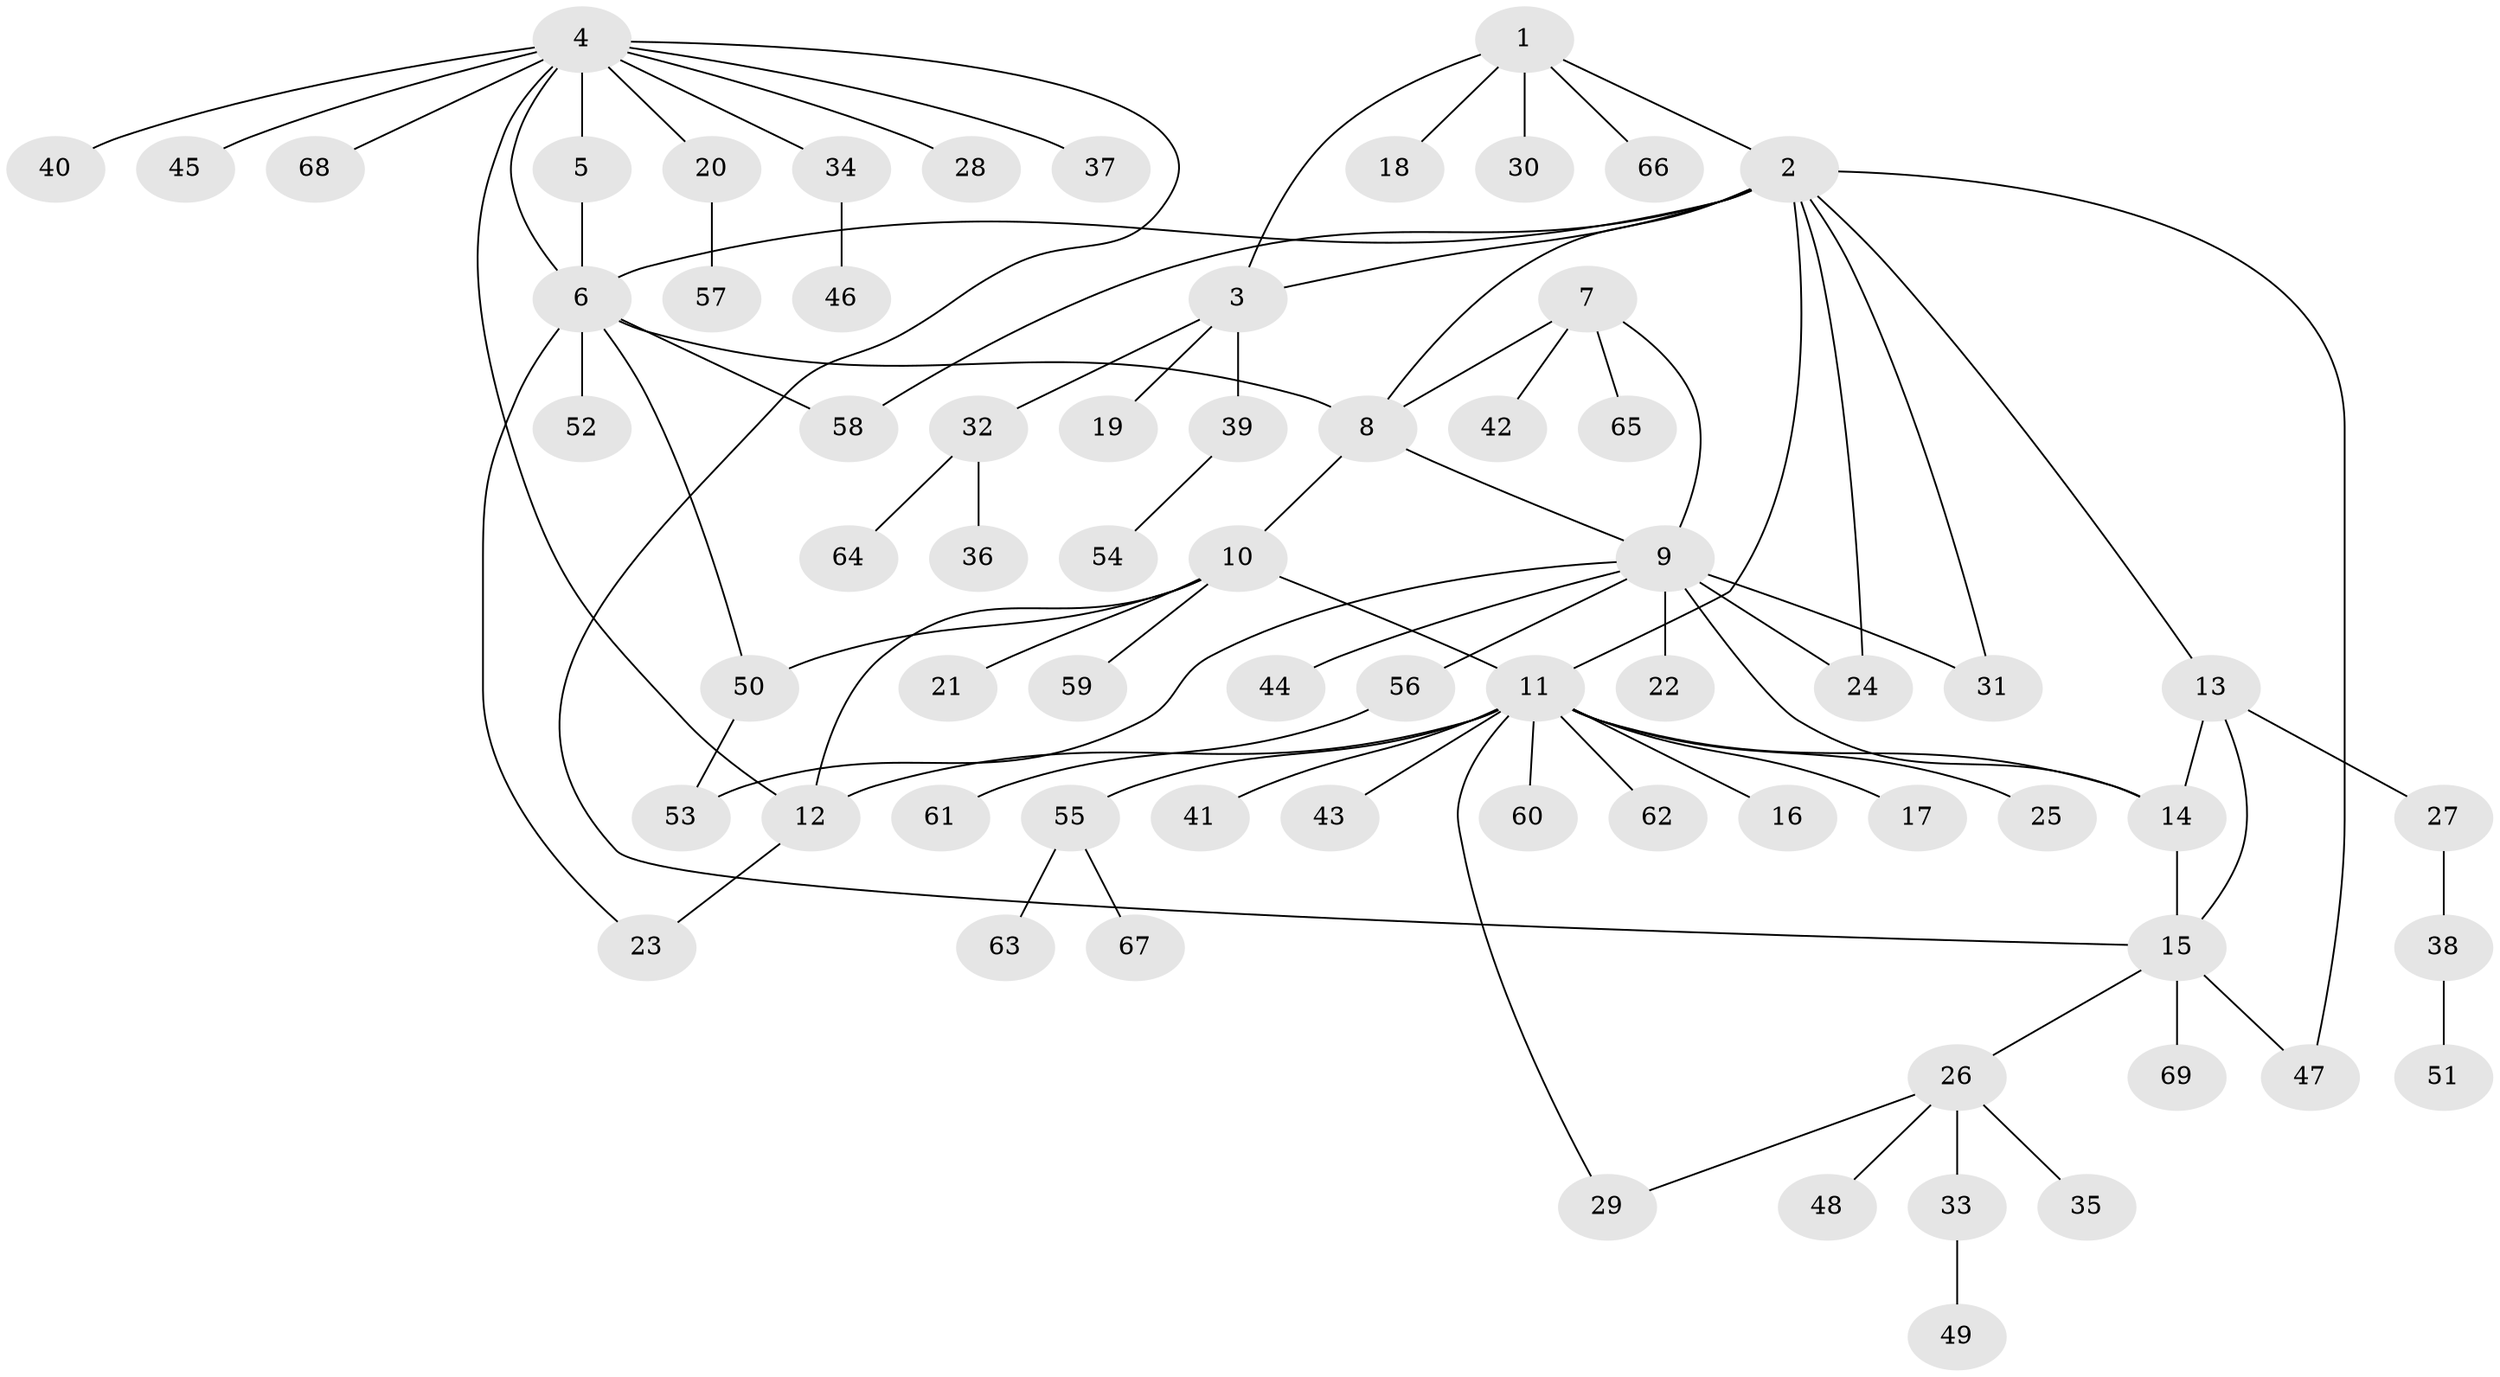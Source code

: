 // coarse degree distribution, {7: 0.04878048780487805, 11: 0.04878048780487805, 5: 0.024390243902439025, 8: 0.04878048780487805, 4: 0.024390243902439025, 1: 0.6829268292682927, 2: 0.0975609756097561, 3: 0.024390243902439025}
// Generated by graph-tools (version 1.1) at 2025/58/03/04/25 21:58:38]
// undirected, 69 vertices, 87 edges
graph export_dot {
graph [start="1"]
  node [color=gray90,style=filled];
  1;
  2;
  3;
  4;
  5;
  6;
  7;
  8;
  9;
  10;
  11;
  12;
  13;
  14;
  15;
  16;
  17;
  18;
  19;
  20;
  21;
  22;
  23;
  24;
  25;
  26;
  27;
  28;
  29;
  30;
  31;
  32;
  33;
  34;
  35;
  36;
  37;
  38;
  39;
  40;
  41;
  42;
  43;
  44;
  45;
  46;
  47;
  48;
  49;
  50;
  51;
  52;
  53;
  54;
  55;
  56;
  57;
  58;
  59;
  60;
  61;
  62;
  63;
  64;
  65;
  66;
  67;
  68;
  69;
  1 -- 2;
  1 -- 3;
  1 -- 18;
  1 -- 30;
  1 -- 66;
  2 -- 3;
  2 -- 6;
  2 -- 8;
  2 -- 11;
  2 -- 13;
  2 -- 24;
  2 -- 31;
  2 -- 47;
  2 -- 58;
  3 -- 19;
  3 -- 32;
  3 -- 39;
  4 -- 5;
  4 -- 6;
  4 -- 12;
  4 -- 15;
  4 -- 20;
  4 -- 28;
  4 -- 34;
  4 -- 37;
  4 -- 40;
  4 -- 45;
  4 -- 68;
  5 -- 6;
  6 -- 8;
  6 -- 23;
  6 -- 50;
  6 -- 52;
  6 -- 58;
  7 -- 8;
  7 -- 9;
  7 -- 42;
  7 -- 65;
  8 -- 9;
  8 -- 10;
  9 -- 14;
  9 -- 22;
  9 -- 24;
  9 -- 31;
  9 -- 44;
  9 -- 53;
  9 -- 56;
  10 -- 11;
  10 -- 12;
  10 -- 21;
  10 -- 50;
  10 -- 59;
  11 -- 12;
  11 -- 14;
  11 -- 16;
  11 -- 17;
  11 -- 25;
  11 -- 29;
  11 -- 41;
  11 -- 43;
  11 -- 55;
  11 -- 60;
  11 -- 62;
  12 -- 23;
  13 -- 14;
  13 -- 15;
  13 -- 27;
  14 -- 15;
  15 -- 26;
  15 -- 47;
  15 -- 69;
  20 -- 57;
  26 -- 29;
  26 -- 33;
  26 -- 35;
  26 -- 48;
  27 -- 38;
  32 -- 36;
  32 -- 64;
  33 -- 49;
  34 -- 46;
  38 -- 51;
  39 -- 54;
  50 -- 53;
  55 -- 63;
  55 -- 67;
  56 -- 61;
}
